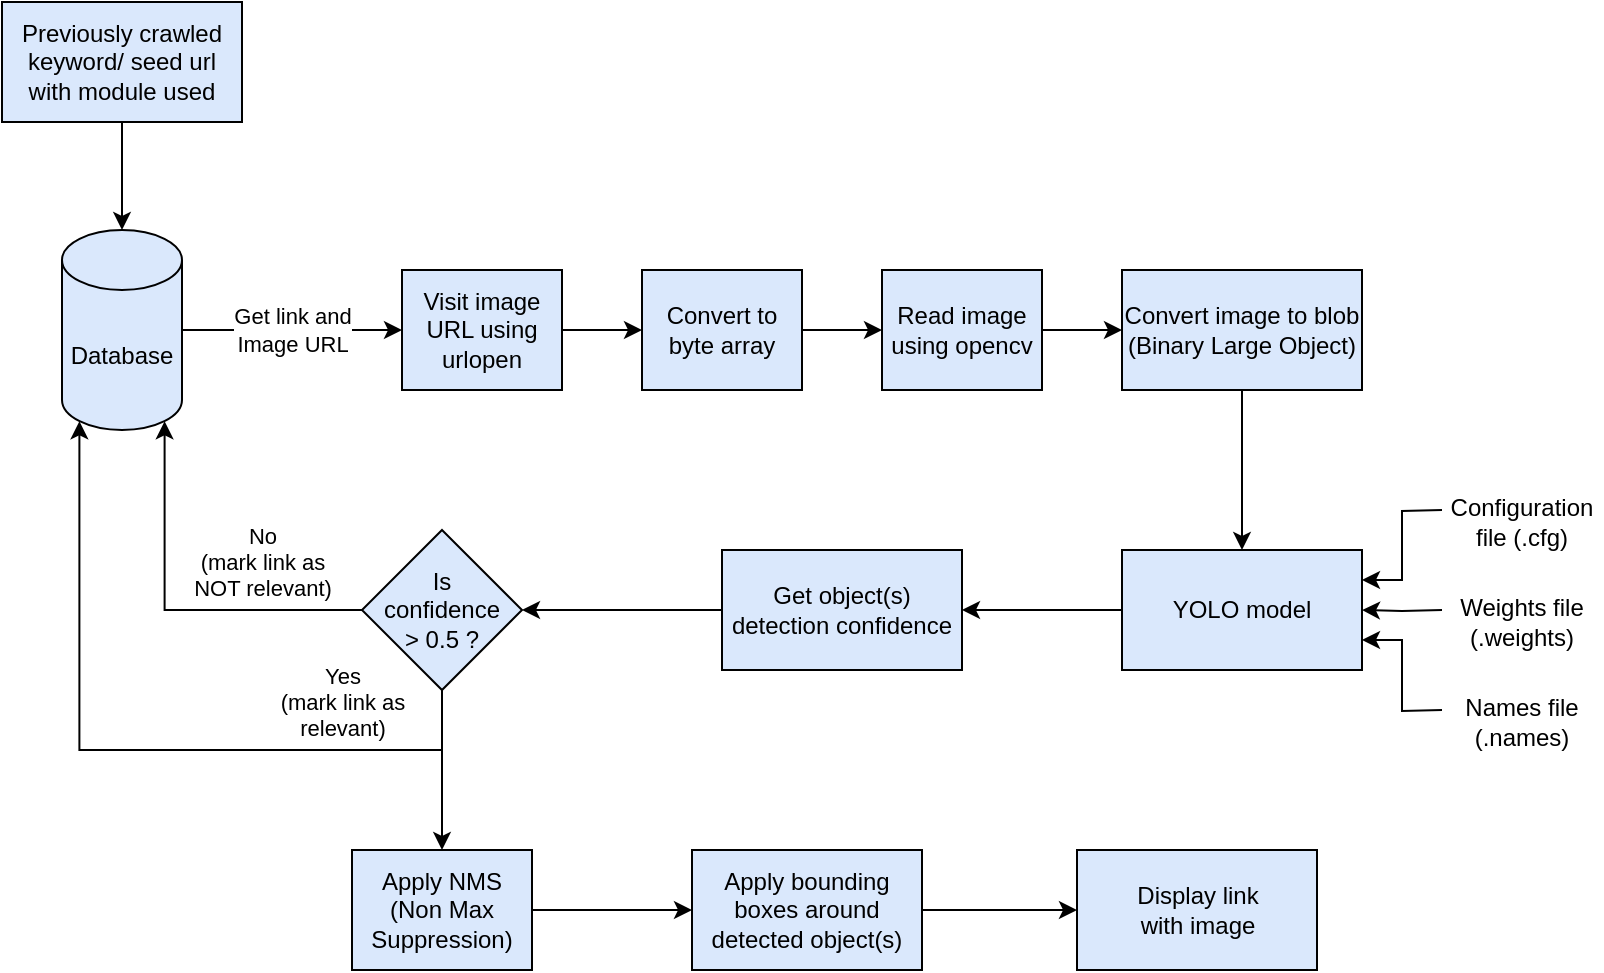 <mxfile version="14.5.10" type="device"><diagram id="X8rRZl6lLNDBqNwL_Fkf" name="Page-1"><mxGraphModel dx="782" dy="380" grid="1" gridSize="10" guides="1" tooltips="1" connect="1" arrows="1" fold="1" page="1" pageScale="1" pageWidth="850" pageHeight="1100" math="0" shadow="0"><root><mxCell id="0"/><mxCell id="1" parent="0"/><mxCell id="9vz9joZPtACKHgYSh0zE-5" value="" style="edgeStyle=orthogonalEdgeStyle;rounded=0;orthogonalLoop=1;jettySize=auto;html=1;fontColor=#000000;" parent="1" source="9vz9joZPtACKHgYSh0zE-1" target="9vz9joZPtACKHgYSh0zE-4" edge="1"><mxGeometry relative="1" as="geometry"/></mxCell><mxCell id="9vz9joZPtACKHgYSh0zE-1" value="Previously crawled keyword/ seed url with module used" style="rounded=0;whiteSpace=wrap;html=1;fillColor=#dae8fc;fontColor=#000000;" parent="1" vertex="1"><mxGeometry x="40" y="80" width="120" height="60" as="geometry"/></mxCell><mxCell id="9vz9joZPtACKHgYSh0zE-7" value="Get link and&lt;br&gt;Image URL" style="edgeStyle=orthogonalEdgeStyle;rounded=0;orthogonalLoop=1;jettySize=auto;html=1;fontColor=#000000;" parent="1" source="9vz9joZPtACKHgYSh0zE-4" target="9vz9joZPtACKHgYSh0zE-6" edge="1"><mxGeometry relative="1" as="geometry"/></mxCell><mxCell id="9vz9joZPtACKHgYSh0zE-4" value="Database" style="shape=cylinder3;whiteSpace=wrap;html=1;boundedLbl=1;backgroundOutline=1;size=15;fillColor=#dae8fc;fontColor=#000000;" parent="1" vertex="1"><mxGeometry x="70" y="194" width="60" height="100" as="geometry"/></mxCell><mxCell id="9vz9joZPtACKHgYSh0zE-9" value="" style="edgeStyle=orthogonalEdgeStyle;rounded=0;orthogonalLoop=1;jettySize=auto;html=1;fontColor=#000000;" parent="1" source="9vz9joZPtACKHgYSh0zE-6" target="9vz9joZPtACKHgYSh0zE-8" edge="1"><mxGeometry relative="1" as="geometry"/></mxCell><mxCell id="9vz9joZPtACKHgYSh0zE-6" value="Visit image URL using urlopen" style="whiteSpace=wrap;html=1;fillColor=#dae8fc;fontColor=#000000;" parent="1" vertex="1"><mxGeometry x="240" y="214" width="80" height="60" as="geometry"/></mxCell><mxCell id="9vz9joZPtACKHgYSh0zE-11" value="" style="edgeStyle=orthogonalEdgeStyle;rounded=0;orthogonalLoop=1;jettySize=auto;html=1;fontColor=#000000;" parent="1" source="9vz9joZPtACKHgYSh0zE-8" target="9vz9joZPtACKHgYSh0zE-10" edge="1"><mxGeometry relative="1" as="geometry"/></mxCell><mxCell id="9vz9joZPtACKHgYSh0zE-8" value="Convert to byte array" style="whiteSpace=wrap;html=1;fillColor=#dae8fc;fontColor=#000000;" parent="1" vertex="1"><mxGeometry x="360" y="214" width="80" height="60" as="geometry"/></mxCell><mxCell id="9vz9joZPtACKHgYSh0zE-13" value="" style="edgeStyle=orthogonalEdgeStyle;rounded=0;orthogonalLoop=1;jettySize=auto;html=1;fontColor=#000000;" parent="1" source="9vz9joZPtACKHgYSh0zE-10" target="9vz9joZPtACKHgYSh0zE-12" edge="1"><mxGeometry relative="1" as="geometry"/></mxCell><mxCell id="9vz9joZPtACKHgYSh0zE-10" value="Read image using opencv" style="whiteSpace=wrap;html=1;fillColor=#dae8fc;fontColor=#000000;" parent="1" vertex="1"><mxGeometry x="480" y="214" width="80" height="60" as="geometry"/></mxCell><mxCell id="9vz9joZPtACKHgYSh0zE-15" value="" style="edgeStyle=orthogonalEdgeStyle;rounded=0;orthogonalLoop=1;jettySize=auto;html=1;fontColor=#000000;" parent="1" source="9vz9joZPtACKHgYSh0zE-12" target="9vz9joZPtACKHgYSh0zE-14" edge="1"><mxGeometry relative="1" as="geometry"/></mxCell><mxCell id="9vz9joZPtACKHgYSh0zE-12" value="Convert image to blob (Binary Large Object)" style="whiteSpace=wrap;html=1;fillColor=#dae8fc;fontColor=#000000;" parent="1" vertex="1"><mxGeometry x="600" y="214" width="120" height="60" as="geometry"/></mxCell><mxCell id="9vz9joZPtACKHgYSh0zE-20" value="" style="edgeStyle=orthogonalEdgeStyle;rounded=0;orthogonalLoop=1;jettySize=auto;html=1;fontColor=#000000;" parent="1" source="9vz9joZPtACKHgYSh0zE-14" target="9vz9joZPtACKHgYSh0zE-19" edge="1"><mxGeometry relative="1" as="geometry"/></mxCell><mxCell id="9vz9joZPtACKHgYSh0zE-14" value="YOLO model" style="whiteSpace=wrap;html=1;fillColor=#dae8fc;fontColor=#000000;" parent="1" vertex="1"><mxGeometry x="600" y="354" width="120" height="60" as="geometry"/></mxCell><mxCell id="9vz9joZPtACKHgYSh0zE-25" style="edgeStyle=orthogonalEdgeStyle;rounded=0;orthogonalLoop=1;jettySize=auto;html=1;exitX=0;exitY=0.5;exitDx=0;exitDy=0;entryX=1;entryY=0.25;entryDx=0;entryDy=0;fontColor=#000000;" parent="1" target="9vz9joZPtACKHgYSh0zE-14" edge="1"><mxGeometry relative="1" as="geometry"><mxPoint x="760" y="334" as="sourcePoint"/></mxGeometry></mxCell><mxCell id="9vz9joZPtACKHgYSh0zE-16" value="Configuration file (.cfg)" style="text;html=1;strokeColor=none;fillColor=none;align=center;verticalAlign=middle;whiteSpace=wrap;rounded=0;fontColor=#000000;" parent="1" vertex="1"><mxGeometry x="760" y="330" width="80" height="20" as="geometry"/></mxCell><mxCell id="9vz9joZPtACKHgYSh0zE-37" style="edgeStyle=orthogonalEdgeStyle;rounded=0;orthogonalLoop=1;jettySize=auto;html=1;exitX=0;exitY=0.5;exitDx=0;exitDy=0;entryX=1;entryY=0.5;entryDx=0;entryDy=0;fontColor=#000000;" parent="1" target="9vz9joZPtACKHgYSh0zE-14" edge="1"><mxGeometry relative="1" as="geometry"><mxPoint x="760" y="384" as="sourcePoint"/></mxGeometry></mxCell><mxCell id="9vz9joZPtACKHgYSh0zE-17" value="Weights file (.weights)" style="text;html=1;strokeColor=none;fillColor=none;align=center;verticalAlign=middle;whiteSpace=wrap;rounded=0;fontColor=#000000;" parent="1" vertex="1"><mxGeometry x="760" y="380" width="80" height="20" as="geometry"/></mxCell><mxCell id="9vz9joZPtACKHgYSh0zE-27" style="edgeStyle=orthogonalEdgeStyle;rounded=0;orthogonalLoop=1;jettySize=auto;html=1;exitX=0;exitY=0.5;exitDx=0;exitDy=0;entryX=1;entryY=0.75;entryDx=0;entryDy=0;fontColor=#000000;" parent="1" target="9vz9joZPtACKHgYSh0zE-14" edge="1"><mxGeometry relative="1" as="geometry"><mxPoint x="760" y="434" as="sourcePoint"/></mxGeometry></mxCell><mxCell id="9vz9joZPtACKHgYSh0zE-18" value="Names file (.names)" style="text;html=1;strokeColor=none;fillColor=none;align=center;verticalAlign=middle;whiteSpace=wrap;rounded=0;fontColor=#000000;" parent="1" vertex="1"><mxGeometry x="760" y="430" width="80" height="20" as="geometry"/></mxCell><mxCell id="9vz9joZPtACKHgYSh0zE-22" value="" style="edgeStyle=orthogonalEdgeStyle;rounded=0;orthogonalLoop=1;jettySize=auto;html=1;fontColor=#000000;" parent="1" source="9vz9joZPtACKHgYSh0zE-19" target="9vz9joZPtACKHgYSh0zE-21" edge="1"><mxGeometry relative="1" as="geometry"/></mxCell><mxCell id="9vz9joZPtACKHgYSh0zE-19" value="Get object(s) detection confidence" style="whiteSpace=wrap;html=1;fillColor=#dae8fc;fontColor=#000000;" parent="1" vertex="1"><mxGeometry x="400" y="354" width="120" height="60" as="geometry"/></mxCell><mxCell id="9vz9joZPtACKHgYSh0zE-28" value="No&lt;br&gt;(mark link as &lt;br&gt;NOT relevant)" style="edgeStyle=orthogonalEdgeStyle;rounded=0;orthogonalLoop=1;jettySize=auto;html=1;exitX=0;exitY=0.5;exitDx=0;exitDy=0;entryX=0.855;entryY=1;entryDx=0;entryDy=-4.35;entryPerimeter=0;fontColor=#000000;" parent="1" source="9vz9joZPtACKHgYSh0zE-21" target="9vz9joZPtACKHgYSh0zE-4" edge="1"><mxGeometry x="-0.482" y="-24" relative="1" as="geometry"><Array as="points"><mxPoint x="121" y="384"/></Array><mxPoint as="offset"/></mxGeometry></mxCell><mxCell id="9vz9joZPtACKHgYSh0zE-29" value="Yes&lt;br&gt;(mark link as &lt;br&gt;relevant)" style="edgeStyle=orthogonalEdgeStyle;rounded=0;orthogonalLoop=1;jettySize=auto;html=1;exitX=0.5;exitY=1;exitDx=0;exitDy=0;entryX=0.145;entryY=1;entryDx=0;entryDy=-4.35;entryPerimeter=0;fontColor=#000000;" parent="1" source="9vz9joZPtACKHgYSh0zE-21" target="9vz9joZPtACKHgYSh0zE-4" edge="1"><mxGeometry x="-0.574" y="-24" relative="1" as="geometry"><Array as="points"><mxPoint x="260" y="454"/><mxPoint x="79" y="454"/></Array><mxPoint as="offset"/></mxGeometry></mxCell><mxCell id="9vz9joZPtACKHgYSh0zE-32" style="edgeStyle=orthogonalEdgeStyle;rounded=0;orthogonalLoop=1;jettySize=auto;html=1;exitX=0.5;exitY=1;exitDx=0;exitDy=0;fontColor=#000000;" parent="1" source="9vz9joZPtACKHgYSh0zE-21" target="9vz9joZPtACKHgYSh0zE-31" edge="1"><mxGeometry relative="1" as="geometry"/></mxCell><mxCell id="9vz9joZPtACKHgYSh0zE-21" value="Is &lt;br&gt;confidence &lt;br&gt;&amp;gt; 0.5 ?" style="rhombus;whiteSpace=wrap;html=1;fillColor=#dae8fc;fontColor=#000000;" parent="1" vertex="1"><mxGeometry x="220" y="344" width="80" height="80" as="geometry"/></mxCell><mxCell id="9vz9joZPtACKHgYSh0zE-34" value="" style="edgeStyle=orthogonalEdgeStyle;rounded=0;orthogonalLoop=1;jettySize=auto;html=1;fontColor=#000000;" parent="1" source="9vz9joZPtACKHgYSh0zE-31" target="9vz9joZPtACKHgYSh0zE-33" edge="1"><mxGeometry relative="1" as="geometry"/></mxCell><mxCell id="9vz9joZPtACKHgYSh0zE-31" value="Apply NMS &lt;br&gt;(Non Max Suppression)" style="rounded=0;whiteSpace=wrap;html=1;fillColor=#dae8fc;fontColor=#000000;" parent="1" vertex="1"><mxGeometry x="215" y="504" width="90" height="60" as="geometry"/></mxCell><mxCell id="9vz9joZPtACKHgYSh0zE-36" value="" style="edgeStyle=orthogonalEdgeStyle;rounded=0;orthogonalLoop=1;jettySize=auto;html=1;fontColor=#000000;" parent="1" source="9vz9joZPtACKHgYSh0zE-33" target="9vz9joZPtACKHgYSh0zE-35" edge="1"><mxGeometry relative="1" as="geometry"/></mxCell><mxCell id="9vz9joZPtACKHgYSh0zE-33" value="Apply bounding boxes around detected object(s)" style="rounded=0;whiteSpace=wrap;html=1;fillColor=#dae8fc;fontColor=#000000;" parent="1" vertex="1"><mxGeometry x="385" y="504" width="115" height="60" as="geometry"/></mxCell><mxCell id="9vz9joZPtACKHgYSh0zE-35" value="Display link&lt;br&gt;with image" style="whiteSpace=wrap;html=1;rounded=0;fillColor=#dae8fc;fontColor=#000000;" parent="1" vertex="1"><mxGeometry x="577.5" y="504" width="120" height="60" as="geometry"/></mxCell></root></mxGraphModel></diagram></mxfile>
